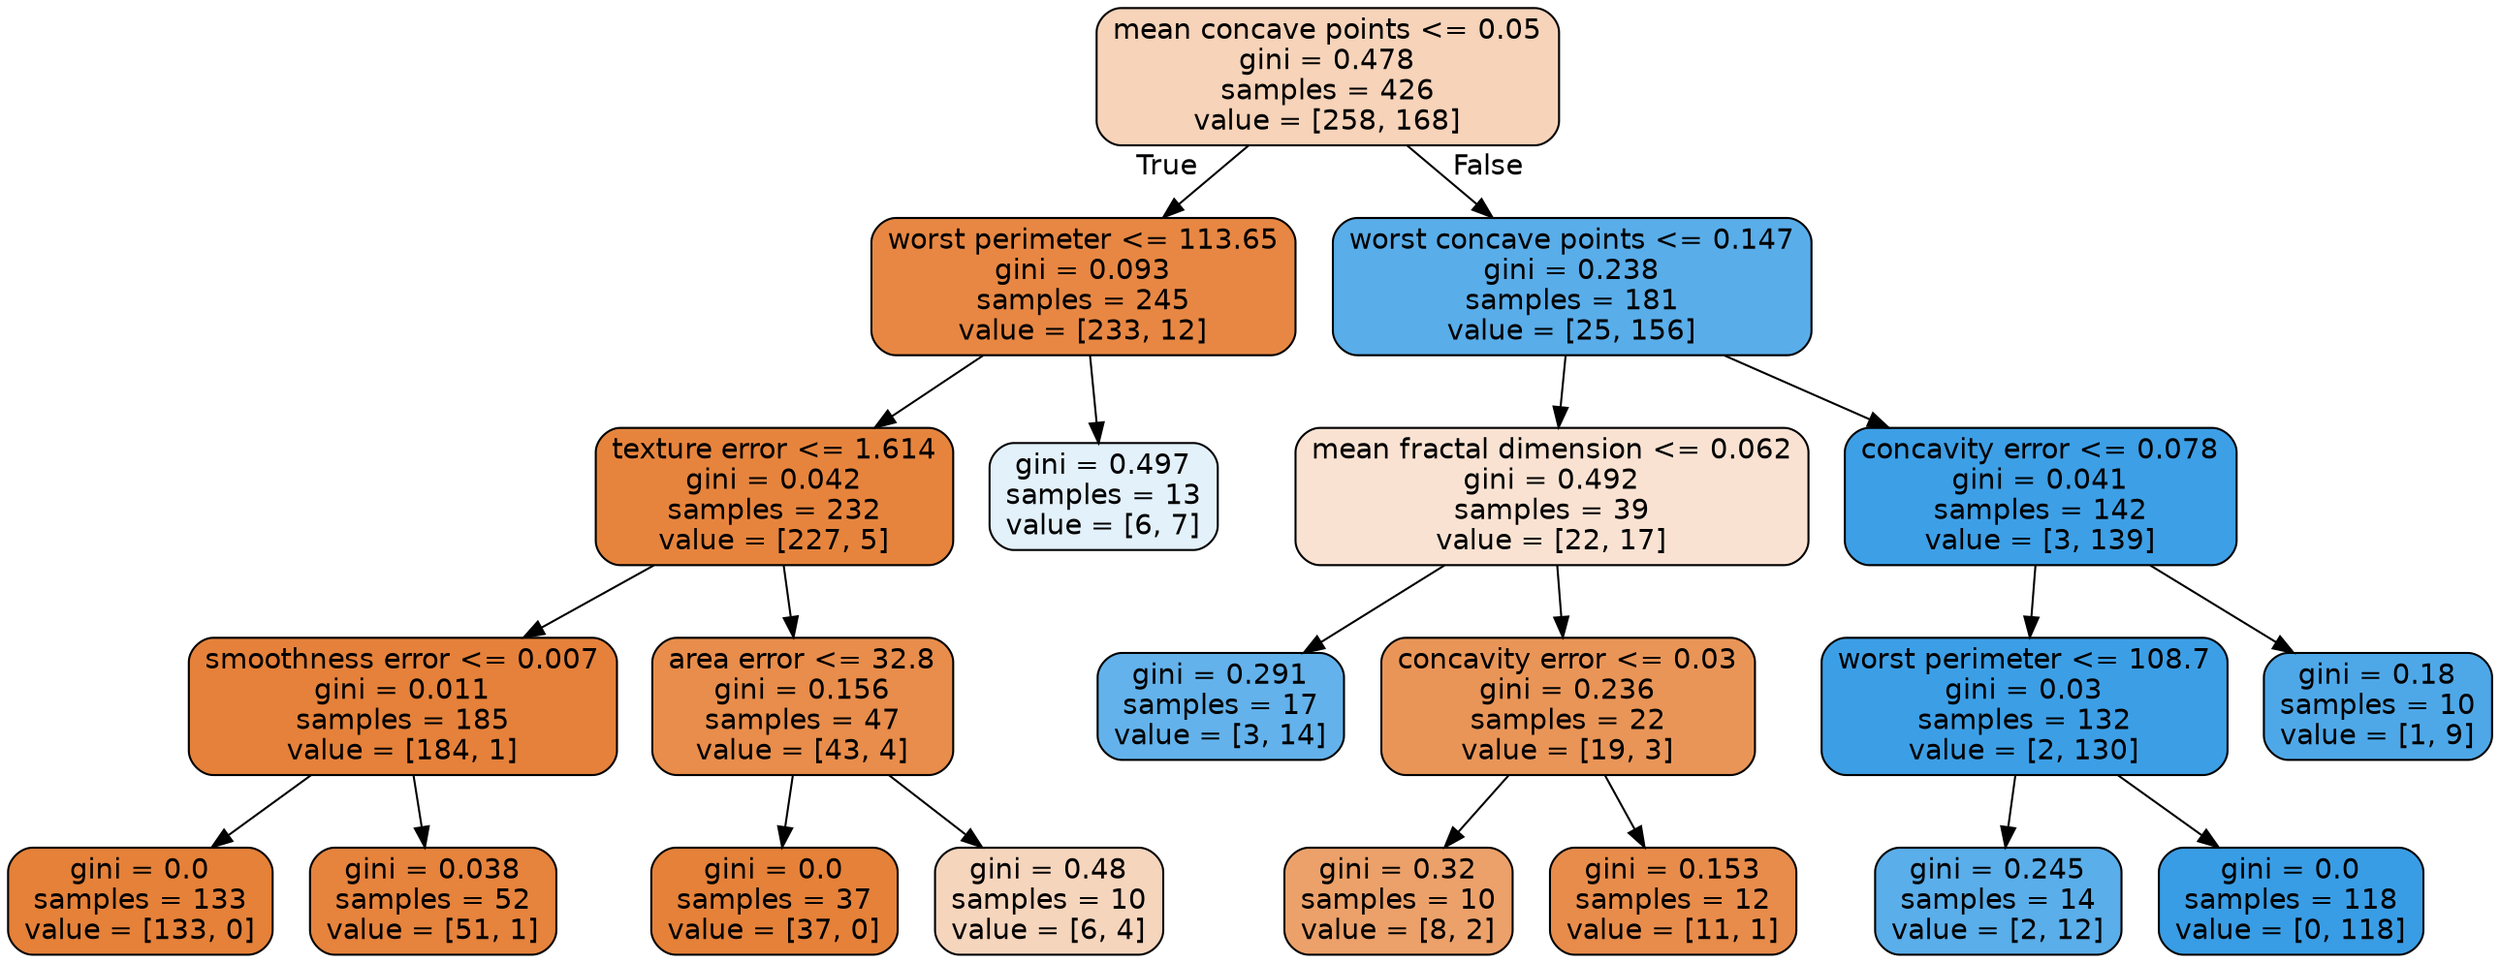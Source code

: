 digraph Tree {
node [shape=box, style="filled, rounded", color="black", fontname=helvetica] ;
edge [fontname=helvetica] ;
0 [label="mean concave points <= 0.05\ngini = 0.478\nsamples = 426\nvalue = [258, 168]", fillcolor="#e5813959"] ;
1 [label="worst perimeter <= 113.65\ngini = 0.093\nsamples = 245\nvalue = [233, 12]", fillcolor="#e58139f2"] ;
0 -> 1 [labeldistance=2.5, labelangle=45, headlabel="True"] ;
2 [label="texture error <= 1.614\ngini = 0.042\nsamples = 232\nvalue = [227, 5]", fillcolor="#e58139f9"] ;
1 -> 2 ;
3 [label="smoothness error <= 0.007\ngini = 0.011\nsamples = 185\nvalue = [184, 1]", fillcolor="#e58139fe"] ;
2 -> 3 ;
4 [label="gini = 0.0\nsamples = 133\nvalue = [133, 0]", fillcolor="#e58139ff"] ;
3 -> 4 ;
5 [label="gini = 0.038\nsamples = 52\nvalue = [51, 1]", fillcolor="#e58139fa"] ;
3 -> 5 ;
6 [label="area error <= 32.8\ngini = 0.156\nsamples = 47\nvalue = [43, 4]", fillcolor="#e58139e7"] ;
2 -> 6 ;
7 [label="gini = 0.0\nsamples = 37\nvalue = [37, 0]", fillcolor="#e58139ff"] ;
6 -> 7 ;
8 [label="gini = 0.48\nsamples = 10\nvalue = [6, 4]", fillcolor="#e5813955"] ;
6 -> 8 ;
9 [label="gini = 0.497\nsamples = 13\nvalue = [6, 7]", fillcolor="#399de524"] ;
1 -> 9 ;
10 [label="worst concave points <= 0.147\ngini = 0.238\nsamples = 181\nvalue = [25, 156]", fillcolor="#399de5d6"] ;
0 -> 10 [labeldistance=2.5, labelangle=-45, headlabel="False"] ;
11 [label="mean fractal dimension <= 0.062\ngini = 0.492\nsamples = 39\nvalue = [22, 17]", fillcolor="#e581393a"] ;
10 -> 11 ;
12 [label="gini = 0.291\nsamples = 17\nvalue = [3, 14]", fillcolor="#399de5c8"] ;
11 -> 12 ;
13 [label="concavity error <= 0.03\ngini = 0.236\nsamples = 22\nvalue = [19, 3]", fillcolor="#e58139d7"] ;
11 -> 13 ;
14 [label="gini = 0.32\nsamples = 10\nvalue = [8, 2]", fillcolor="#e58139bf"] ;
13 -> 14 ;
15 [label="gini = 0.153\nsamples = 12\nvalue = [11, 1]", fillcolor="#e58139e8"] ;
13 -> 15 ;
16 [label="concavity error <= 0.078\ngini = 0.041\nsamples = 142\nvalue = [3, 139]", fillcolor="#399de5f9"] ;
10 -> 16 ;
17 [label="worst perimeter <= 108.7\ngini = 0.03\nsamples = 132\nvalue = [2, 130]", fillcolor="#399de5fb"] ;
16 -> 17 ;
18 [label="gini = 0.245\nsamples = 14\nvalue = [2, 12]", fillcolor="#399de5d4"] ;
17 -> 18 ;
19 [label="gini = 0.0\nsamples = 118\nvalue = [0, 118]", fillcolor="#399de5ff"] ;
17 -> 19 ;
20 [label="gini = 0.18\nsamples = 10\nvalue = [1, 9]", fillcolor="#399de5e3"] ;
16 -> 20 ;
}